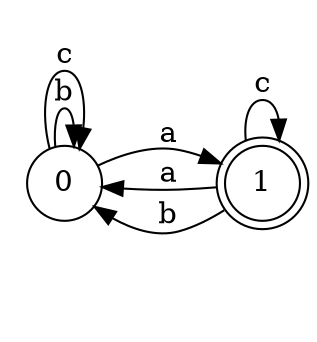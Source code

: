 digraph n2_9 {
__start0 [label="" shape="none"];

rankdir=LR;
size="8,5";

s0 [style="filled", color="black", fillcolor="white" shape="circle", label="0"];
s1 [style="rounded,filled", color="black", fillcolor="white" shape="doublecircle", label="1"];
s0 -> s1 [label="a"];
s0 -> s0 [label="b"];
s0 -> s0 [label="c"];
s1 -> s0 [label="a"];
s1 -> s0 [label="b"];
s1 -> s1 [label="c"];

}